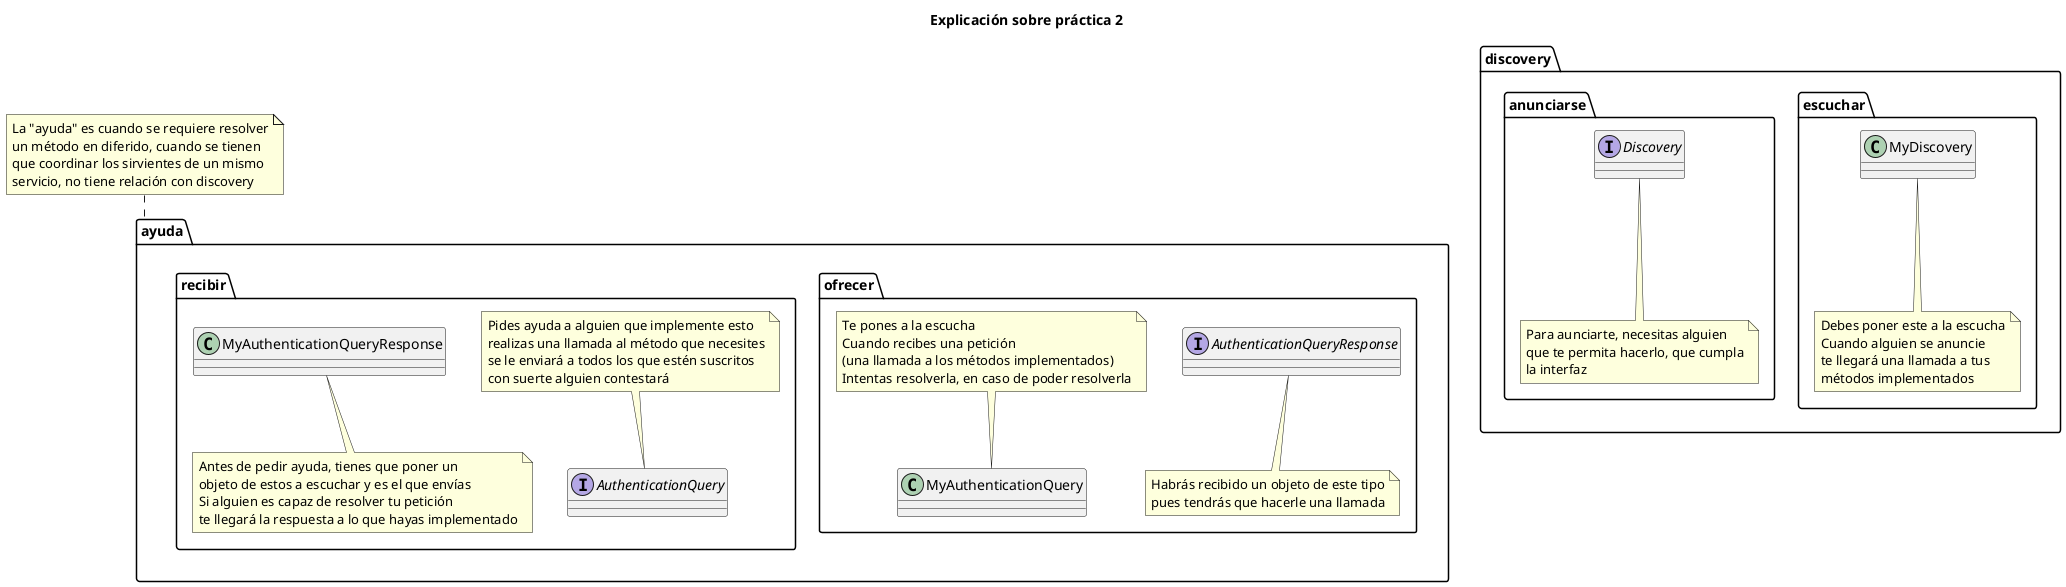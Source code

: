 @startuml apuntes_sobre_interfaces
title Explicación sobre práctica 2

package discovery {
	package escuchar {
		class MyDiscovery

		note bottom of MyDiscovery
			Debes poner este a la escucha
			Cuando alguien se anuncie
			te llegará una llamada a tus
			métodos implementados
		end note
	}
	package anunciarse {
		interface Discovery

		note bottom of Discovery
			Para aunciarte, necesitas alguien
			que te permita hacerlo, que cumpla
			la interfaz
		end note
	}
}

package ayuda {
	package ofrecer {
		class MyAuthenticationQuery
		interface AuthenticationQueryResponse

		note top of MyAuthenticationQuery
			Te pones a la escucha
			Cuando recibes una petición
			(una llamada a los métodos implementados)
			Intentas resolverla, en caso de poder resolverla
		end note

		note bottom of AuthenticationQueryResponse
			Habrás recibido un objeto de este tipo
			pues tendrás que hacerle una llamada
		end note
	}
	package recibir {
		interface AuthenticationQuery

		note top of AuthenticationQuery
			Pides ayuda a alguien que implemente esto
			realizas una llamada al método que necesites
			se le enviará a todos los que estén suscritos
			con suerte alguien contestará
		end note

		class MyAuthenticationQueryResponse

		note bottom of MyAuthenticationQueryResponse
			Antes de pedir ayuda, tienes que poner un
			objeto de estos a escuchar y es el que envías
			Si alguien es capaz de resolver tu petición
			te llegará la respuesta a lo que hayas implementado
		end note
	}
}
note top of ayuda
	La "ayuda" es cuando se requiere resolver
	un método en diferido, cuando se tienen
	que coordinar los sirvientes de un mismo
	servicio, no tiene relación con discovery
end note

@enduml